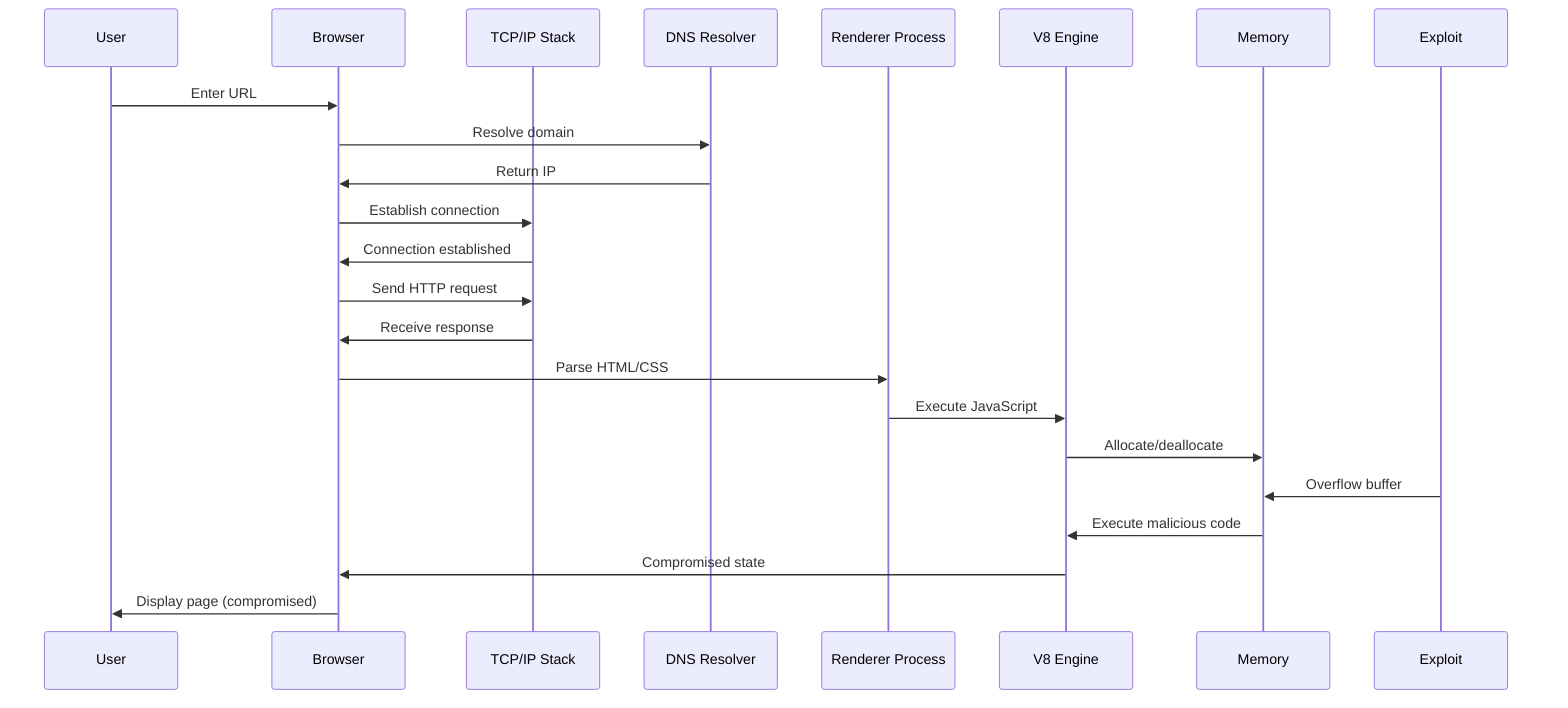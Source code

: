 sequenceDiagram
    participant User
    participant Browser
    participant TCP/IP Stack
    participant DNS Resolver
    participant Renderer Process
    participant V8 Engine
    participant Memory
    participant Exploit

    User->>Browser: Enter URL
    Browser->>DNS Resolver: Resolve domain
    DNS Resolver->>Browser: Return IP
    Browser->>TCP/IP Stack: Establish connection
    TCP/IP Stack->>Browser: Connection established
    Browser->>TCP/IP Stack: Send HTTP request
    TCP/IP Stack->>Browser: Receive response
    Browser->>Renderer Process: Parse HTML/CSS
    Renderer Process->>V8 Engine: Execute JavaScript
    V8 Engine->>Memory: Allocate/deallocate
    Exploit->>Memory: Overflow buffer
    Memory->>V8 Engine: Execute malicious code
    V8 Engine->>Browser: Compromised state
    Browser->>User: Display page (compromised)